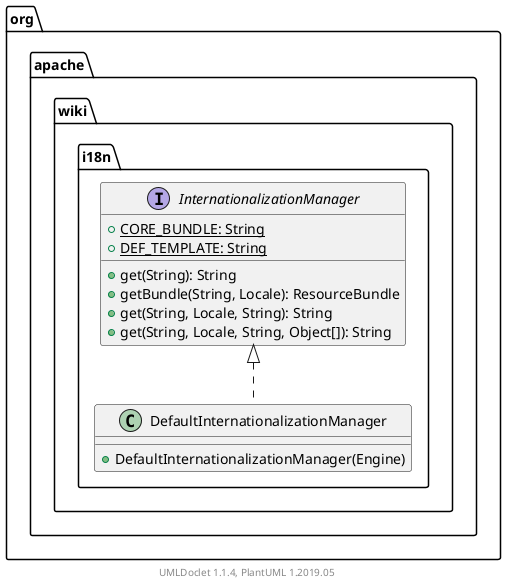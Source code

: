 @startuml

    namespace org.apache.wiki.i18n {

        class DefaultInternationalizationManager [[DefaultInternationalizationManager.html]] {
            +DefaultInternationalizationManager(Engine)
        }

        interface InternationalizationManager [[InternationalizationManager.html]] {
            {static} +CORE_BUNDLE: String
            {static} +DEF_TEMPLATE: String
            +get(String): String
            +getBundle(String, Locale): ResourceBundle
            +get(String, Locale, String): String
            +get(String, Locale, String, Object[]): String
        }

        InternationalizationManager <|.. DefaultInternationalizationManager

    }


    center footer UMLDoclet 1.1.4, PlantUML 1.2019.05
@enduml
